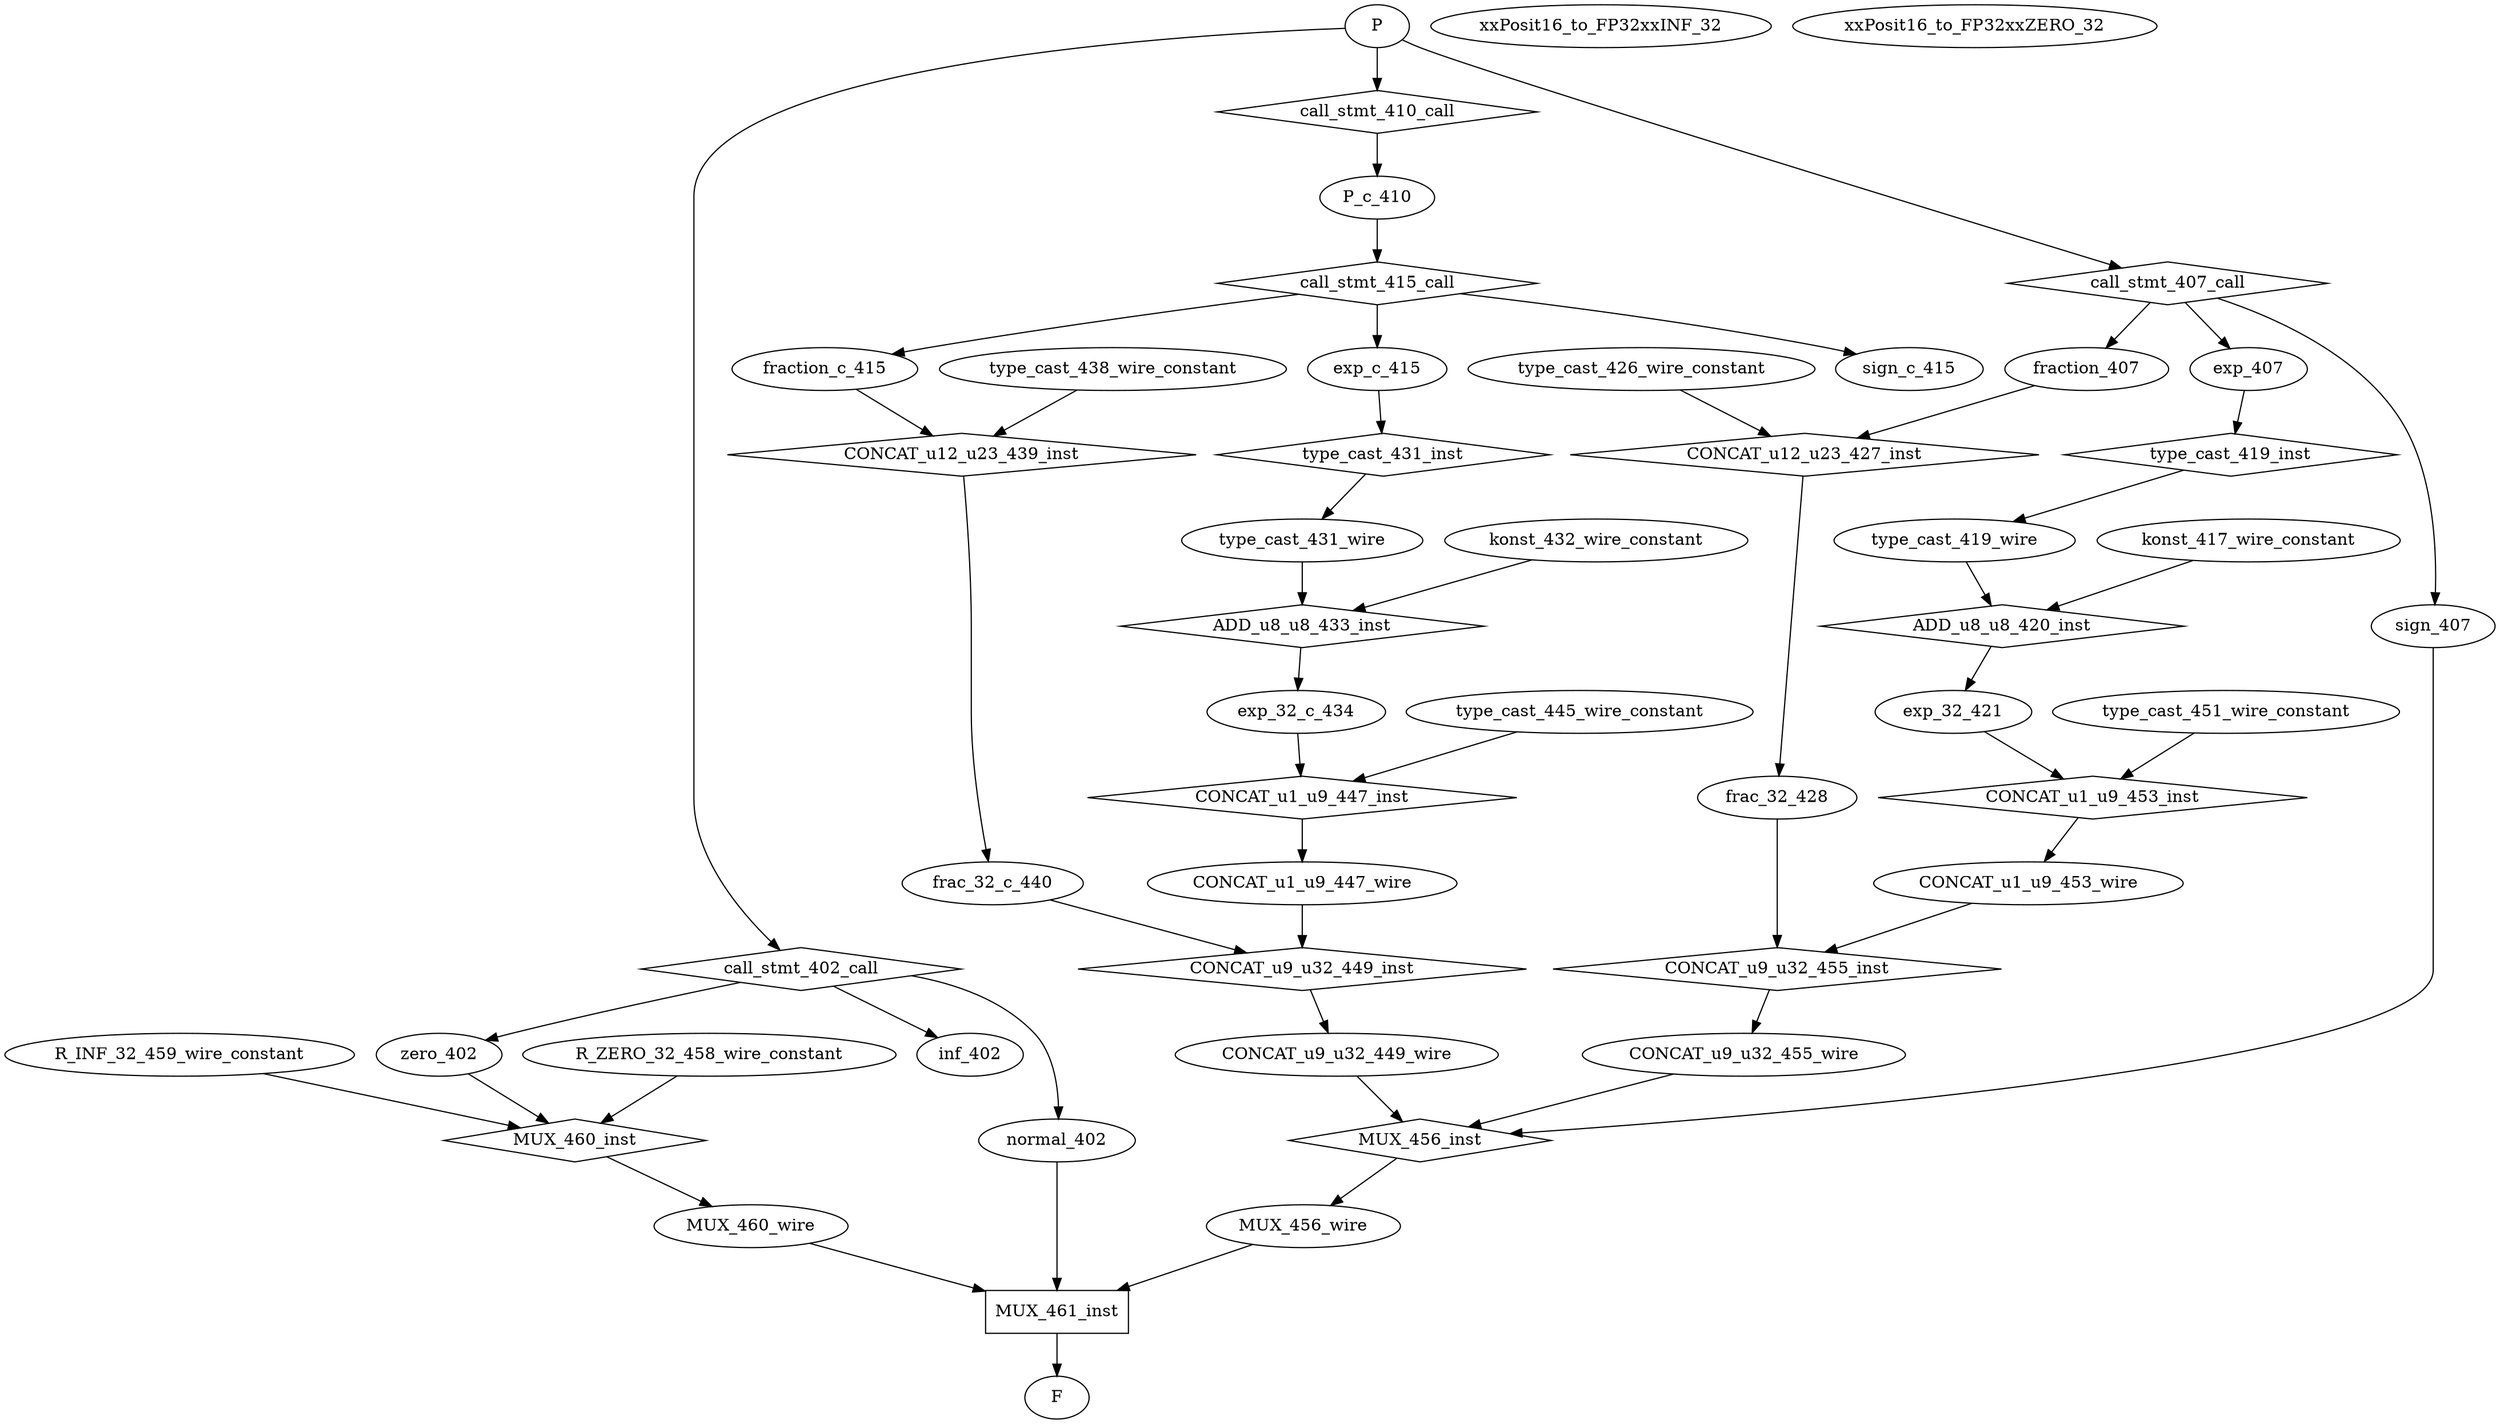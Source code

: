 digraph data_path {
  CONCAT_u1_u9_447_wire [shape=ellipse];
  CONCAT_u1_u9_453_wire [shape=ellipse];
  CONCAT_u9_u32_449_wire [shape=ellipse];
  CONCAT_u9_u32_455_wire [shape=ellipse];
  MUX_456_wire [shape=ellipse];
  MUX_460_wire [shape=ellipse];
  P_c_410 [shape=ellipse];
  R_INF_32_459_wire_constant [shape=ellipse];
  R_ZERO_32_458_wire_constant [shape=ellipse];
  exp_32_421 [shape=ellipse];
  exp_32_c_434 [shape=ellipse];
  exp_407 [shape=ellipse];
  exp_c_415 [shape=ellipse];
  frac_32_428 [shape=ellipse];
  frac_32_c_440 [shape=ellipse];
  fraction_407 [shape=ellipse];
  fraction_c_415 [shape=ellipse];
  inf_402 [shape=ellipse];
  konst_417_wire_constant [shape=ellipse];
  konst_432_wire_constant [shape=ellipse];
  normal_402 [shape=ellipse];
  sign_407 [shape=ellipse];
  sign_c_415 [shape=ellipse];
  type_cast_419_wire [shape=ellipse];
  type_cast_426_wire_constant [shape=ellipse];
  type_cast_431_wire [shape=ellipse];
  type_cast_438_wire_constant [shape=ellipse];
  type_cast_445_wire_constant [shape=ellipse];
  type_cast_451_wire_constant [shape=ellipse];
  xxPosit16_to_FP32xxINF_32 [shape=ellipse];
  xxPosit16_to_FP32xxZERO_32 [shape=ellipse];
  zero_402 [shape=ellipse];
  ADD_u8_u8_420_inst [shape=diamond];
type_cast_419_wire  -> ADD_u8_u8_420_inst;
konst_417_wire_constant  -> ADD_u8_u8_420_inst;
ADD_u8_u8_420_inst -> exp_32_421;
  ADD_u8_u8_433_inst [shape=diamond];
type_cast_431_wire  -> ADD_u8_u8_433_inst;
konst_432_wire_constant  -> ADD_u8_u8_433_inst;
ADD_u8_u8_433_inst -> exp_32_c_434;
  CONCAT_u12_u23_427_inst [shape=diamond];
fraction_407  -> CONCAT_u12_u23_427_inst;
type_cast_426_wire_constant  -> CONCAT_u12_u23_427_inst;
CONCAT_u12_u23_427_inst -> frac_32_428;
  CONCAT_u12_u23_439_inst [shape=diamond];
fraction_c_415  -> CONCAT_u12_u23_439_inst;
type_cast_438_wire_constant  -> CONCAT_u12_u23_439_inst;
CONCAT_u12_u23_439_inst -> frac_32_c_440;
  CONCAT_u1_u9_447_inst [shape=diamond];
type_cast_445_wire_constant  -> CONCAT_u1_u9_447_inst;
exp_32_c_434  -> CONCAT_u1_u9_447_inst;
CONCAT_u1_u9_447_inst -> CONCAT_u1_u9_447_wire;
  CONCAT_u1_u9_453_inst [shape=diamond];
type_cast_451_wire_constant  -> CONCAT_u1_u9_453_inst;
exp_32_421  -> CONCAT_u1_u9_453_inst;
CONCAT_u1_u9_453_inst -> CONCAT_u1_u9_453_wire;
  CONCAT_u9_u32_449_inst [shape=diamond];
CONCAT_u1_u9_447_wire  -> CONCAT_u9_u32_449_inst;
frac_32_c_440  -> CONCAT_u9_u32_449_inst;
CONCAT_u9_u32_449_inst -> CONCAT_u9_u32_449_wire;
  CONCAT_u9_u32_455_inst [shape=diamond];
CONCAT_u1_u9_453_wire  -> CONCAT_u9_u32_455_inst;
frac_32_428  -> CONCAT_u9_u32_455_inst;
CONCAT_u9_u32_455_inst -> CONCAT_u9_u32_455_wire;
  MUX_456_inst [shape=diamond];
sign_407  -> MUX_456_inst;
CONCAT_u9_u32_449_wire  -> MUX_456_inst;
CONCAT_u9_u32_455_wire  -> MUX_456_inst;
MUX_456_inst -> MUX_456_wire;
  MUX_460_inst [shape=diamond];
zero_402  -> MUX_460_inst;
R_ZERO_32_458_wire_constant  -> MUX_460_inst;
R_INF_32_459_wire_constant  -> MUX_460_inst;
MUX_460_inst -> MUX_460_wire;
  MUX_461_inst [shape=rectangle];
normal_402  -> MUX_461_inst;
MUX_456_wire  -> MUX_461_inst;
MUX_460_wire  -> MUX_461_inst;
MUX_461_inst -> F;
  call_stmt_402_call [shape=diamond];
P  -> call_stmt_402_call;
call_stmt_402_call -> zero_402;
call_stmt_402_call -> normal_402;
call_stmt_402_call -> inf_402;
  call_stmt_407_call [shape=diamond];
P  -> call_stmt_407_call;
call_stmt_407_call -> sign_407;
call_stmt_407_call -> exp_407;
call_stmt_407_call -> fraction_407;
  call_stmt_410_call [shape=diamond];
P  -> call_stmt_410_call;
call_stmt_410_call -> P_c_410;
  call_stmt_415_call [shape=diamond];
P_c_410  -> call_stmt_415_call;
call_stmt_415_call -> sign_c_415;
call_stmt_415_call -> exp_c_415;
call_stmt_415_call -> fraction_c_415;
  type_cast_419_inst [shape=diamond];
exp_407  -> type_cast_419_inst;
type_cast_419_inst -> type_cast_419_wire;
  type_cast_431_inst [shape=diamond];
exp_c_415  -> type_cast_431_inst;
type_cast_431_inst -> type_cast_431_wire;
}
